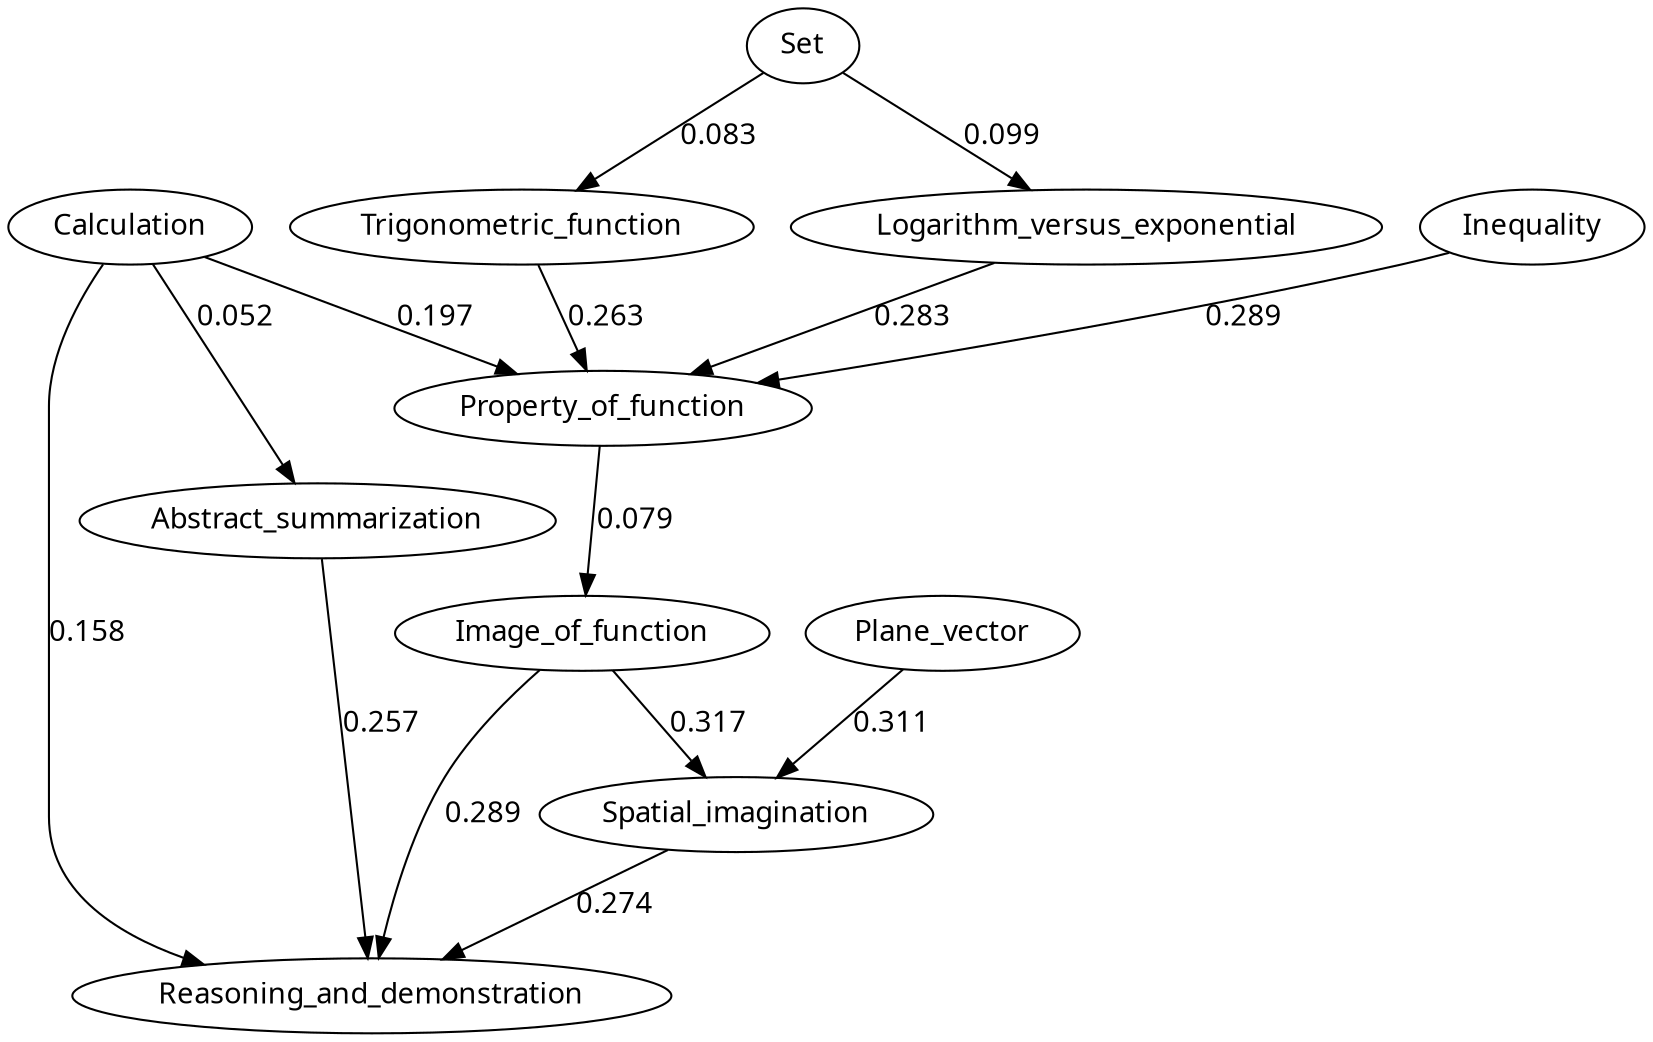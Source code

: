 digraph {
	Trigonometric_function [fontname="Microsoft YaHei"]
	Set [fontname="Microsoft YaHei"]
	Set -> Trigonometric_function [label=0.083 fontname="Microsoft YaHei"]
	Logarithm_versus_exponential [fontname="Microsoft YaHei"]
	Set [fontname="Microsoft YaHei"]
	Set -> Logarithm_versus_exponential [label=0.099 fontname="Microsoft YaHei"]
	Property_of_function [fontname="Microsoft YaHei"]
	Inequality [fontname="Microsoft YaHei"]
	Inequality -> Property_of_function [label=0.289 fontname="Microsoft YaHei"]
	Property_of_function [fontname="Microsoft YaHei"]
	Trigonometric_function [fontname="Microsoft YaHei"]
	Trigonometric_function -> Property_of_function [label=0.263 fontname="Microsoft YaHei"]
	Property_of_function [fontname="Microsoft YaHei"]
	Logarithm_versus_exponential [fontname="Microsoft YaHei"]
	Logarithm_versus_exponential -> Property_of_function [label=0.283 fontname="Microsoft YaHei"]
	Spatial_imagination [fontname="Microsoft YaHei"]
	Plane_vector [fontname="Microsoft YaHei"]
	Plane_vector -> Spatial_imagination [label=0.311 fontname="Microsoft YaHei"]
	Image_of_function [fontname="Microsoft YaHei"]
	Property_of_function [fontname="Microsoft YaHei"]
	Property_of_function -> Image_of_function [label=0.079 fontname="Microsoft YaHei"]
	Spatial_imagination [fontname="Microsoft YaHei"]
	Image_of_function [fontname="Microsoft YaHei"]
	Image_of_function -> Spatial_imagination [label=0.317 fontname="Microsoft YaHei"]
	Reasoning_and_demonstration [fontname="Microsoft YaHei"]
	Image_of_function [fontname="Microsoft YaHei"]
	Image_of_function -> Reasoning_and_demonstration [label=0.289 fontname="Microsoft YaHei"]
	Reasoning_and_demonstration [fontname="Microsoft YaHei"]
	Spatial_imagination [fontname="Microsoft YaHei"]
	Spatial_imagination -> Reasoning_and_demonstration [label=0.274 fontname="Microsoft YaHei"]
	Reasoning_and_demonstration [fontname="Microsoft YaHei"]
	Abstract_summarization [fontname="Microsoft YaHei"]
	Abstract_summarization -> Reasoning_and_demonstration [label=0.257 fontname="Microsoft YaHei"]
	Property_of_function [fontname="Microsoft YaHei"]
	Calculation [fontname="Microsoft YaHei"]
	Calculation -> Property_of_function [label=0.197 fontname="Microsoft YaHei"]
	Abstract_summarization [fontname="Microsoft YaHei"]
	Calculation [fontname="Microsoft YaHei"]
	Calculation -> Abstract_summarization [label=0.052 fontname="Microsoft YaHei"]
	Reasoning_and_demonstration [fontname="Microsoft YaHei"]
	Calculation [fontname="Microsoft YaHei"]
	Calculation -> Reasoning_and_demonstration [label=0.158 fontname="Microsoft YaHei"]
}
